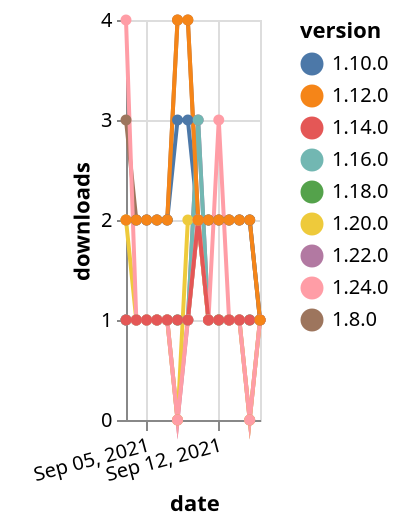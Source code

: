 {"$schema": "https://vega.github.io/schema/vega-lite/v5.json", "description": "A simple bar chart with embedded data.", "data": {"values": [{"date": "2021-09-03", "total": 185, "delta": 1, "version": "1.18.0"}, {"date": "2021-09-04", "total": 186, "delta": 1, "version": "1.18.0"}, {"date": "2021-09-05", "total": 187, "delta": 1, "version": "1.18.0"}, {"date": "2021-09-06", "total": 188, "delta": 1, "version": "1.18.0"}, {"date": "2021-09-07", "total": 189, "delta": 1, "version": "1.18.0"}, {"date": "2021-09-08", "total": 190, "delta": 1, "version": "1.18.0"}, {"date": "2021-09-09", "total": 191, "delta": 1, "version": "1.18.0"}, {"date": "2021-09-10", "total": 193, "delta": 2, "version": "1.18.0"}, {"date": "2021-09-11", "total": 194, "delta": 1, "version": "1.18.0"}, {"date": "2021-09-12", "total": 195, "delta": 1, "version": "1.18.0"}, {"date": "2021-09-13", "total": 196, "delta": 1, "version": "1.18.0"}, {"date": "2021-09-14", "total": 197, "delta": 1, "version": "1.18.0"}, {"date": "2021-09-15", "total": 198, "delta": 1, "version": "1.18.0"}, {"date": "2021-09-16", "total": 199, "delta": 1, "version": "1.18.0"}, {"date": "2021-09-03", "total": 196, "delta": 1, "version": "1.22.0"}, {"date": "2021-09-04", "total": 197, "delta": 1, "version": "1.22.0"}, {"date": "2021-09-05", "total": 198, "delta": 1, "version": "1.22.0"}, {"date": "2021-09-06", "total": 199, "delta": 1, "version": "1.22.0"}, {"date": "2021-09-07", "total": 200, "delta": 1, "version": "1.22.0"}, {"date": "2021-09-08", "total": 200, "delta": 0, "version": "1.22.0"}, {"date": "2021-09-09", "total": 201, "delta": 1, "version": "1.22.0"}, {"date": "2021-09-10", "total": 204, "delta": 3, "version": "1.22.0"}, {"date": "2021-09-11", "total": 205, "delta": 1, "version": "1.22.0"}, {"date": "2021-09-12", "total": 206, "delta": 1, "version": "1.22.0"}, {"date": "2021-09-13", "total": 207, "delta": 1, "version": "1.22.0"}, {"date": "2021-09-14", "total": 208, "delta": 1, "version": "1.22.0"}, {"date": "2021-09-15", "total": 208, "delta": 0, "version": "1.22.0"}, {"date": "2021-09-16", "total": 209, "delta": 1, "version": "1.22.0"}, {"date": "2021-09-03", "total": 3106, "delta": 3, "version": "1.8.0"}, {"date": "2021-09-04", "total": 3108, "delta": 2, "version": "1.8.0"}, {"date": "2021-09-05", "total": 3110, "delta": 2, "version": "1.8.0"}, {"date": "2021-09-06", "total": 3112, "delta": 2, "version": "1.8.0"}, {"date": "2021-09-07", "total": 3114, "delta": 2, "version": "1.8.0"}, {"date": "2021-09-08", "total": 3118, "delta": 4, "version": "1.8.0"}, {"date": "2021-09-09", "total": 3122, "delta": 4, "version": "1.8.0"}, {"date": "2021-09-10", "total": 3124, "delta": 2, "version": "1.8.0"}, {"date": "2021-09-11", "total": 3126, "delta": 2, "version": "1.8.0"}, {"date": "2021-09-12", "total": 3128, "delta": 2, "version": "1.8.0"}, {"date": "2021-09-13", "total": 3130, "delta": 2, "version": "1.8.0"}, {"date": "2021-09-14", "total": 3132, "delta": 2, "version": "1.8.0"}, {"date": "2021-09-15", "total": 3134, "delta": 2, "version": "1.8.0"}, {"date": "2021-09-16", "total": 3135, "delta": 1, "version": "1.8.0"}, {"date": "2021-09-03", "total": 2568, "delta": 2, "version": "1.10.0"}, {"date": "2021-09-04", "total": 2570, "delta": 2, "version": "1.10.0"}, {"date": "2021-09-05", "total": 2572, "delta": 2, "version": "1.10.0"}, {"date": "2021-09-06", "total": 2574, "delta": 2, "version": "1.10.0"}, {"date": "2021-09-07", "total": 2576, "delta": 2, "version": "1.10.0"}, {"date": "2021-09-08", "total": 2579, "delta": 3, "version": "1.10.0"}, {"date": "2021-09-09", "total": 2582, "delta": 3, "version": "1.10.0"}, {"date": "2021-09-10", "total": 2584, "delta": 2, "version": "1.10.0"}, {"date": "2021-09-11", "total": 2586, "delta": 2, "version": "1.10.0"}, {"date": "2021-09-12", "total": 2588, "delta": 2, "version": "1.10.0"}, {"date": "2021-09-13", "total": 2590, "delta": 2, "version": "1.10.0"}, {"date": "2021-09-14", "total": 2592, "delta": 2, "version": "1.10.0"}, {"date": "2021-09-15", "total": 2594, "delta": 2, "version": "1.10.0"}, {"date": "2021-09-16", "total": 2595, "delta": 1, "version": "1.10.0"}, {"date": "2021-09-03", "total": 164, "delta": 2, "version": "1.20.0"}, {"date": "2021-09-04", "total": 165, "delta": 1, "version": "1.20.0"}, {"date": "2021-09-05", "total": 166, "delta": 1, "version": "1.20.0"}, {"date": "2021-09-06", "total": 167, "delta": 1, "version": "1.20.0"}, {"date": "2021-09-07", "total": 168, "delta": 1, "version": "1.20.0"}, {"date": "2021-09-08", "total": 168, "delta": 0, "version": "1.20.0"}, {"date": "2021-09-09", "total": 170, "delta": 2, "version": "1.20.0"}, {"date": "2021-09-10", "total": 172, "delta": 2, "version": "1.20.0"}, {"date": "2021-09-11", "total": 173, "delta": 1, "version": "1.20.0"}, {"date": "2021-09-12", "total": 174, "delta": 1, "version": "1.20.0"}, {"date": "2021-09-13", "total": 175, "delta": 1, "version": "1.20.0"}, {"date": "2021-09-14", "total": 176, "delta": 1, "version": "1.20.0"}, {"date": "2021-09-15", "total": 176, "delta": 0, "version": "1.20.0"}, {"date": "2021-09-16", "total": 177, "delta": 1, "version": "1.20.0"}, {"date": "2021-09-03", "total": 338, "delta": 1, "version": "1.16.0"}, {"date": "2021-09-04", "total": 339, "delta": 1, "version": "1.16.0"}, {"date": "2021-09-05", "total": 340, "delta": 1, "version": "1.16.0"}, {"date": "2021-09-06", "total": 341, "delta": 1, "version": "1.16.0"}, {"date": "2021-09-07", "total": 342, "delta": 1, "version": "1.16.0"}, {"date": "2021-09-08", "total": 343, "delta": 1, "version": "1.16.0"}, {"date": "2021-09-09", "total": 344, "delta": 1, "version": "1.16.0"}, {"date": "2021-09-10", "total": 347, "delta": 3, "version": "1.16.0"}, {"date": "2021-09-11", "total": 348, "delta": 1, "version": "1.16.0"}, {"date": "2021-09-12", "total": 349, "delta": 1, "version": "1.16.0"}, {"date": "2021-09-13", "total": 350, "delta": 1, "version": "1.16.0"}, {"date": "2021-09-14", "total": 351, "delta": 1, "version": "1.16.0"}, {"date": "2021-09-15", "total": 352, "delta": 1, "version": "1.16.0"}, {"date": "2021-09-16", "total": 353, "delta": 1, "version": "1.16.0"}, {"date": "2021-09-03", "total": 126, "delta": 4, "version": "1.24.0"}, {"date": "2021-09-04", "total": 127, "delta": 1, "version": "1.24.0"}, {"date": "2021-09-05", "total": 128, "delta": 1, "version": "1.24.0"}, {"date": "2021-09-06", "total": 129, "delta": 1, "version": "1.24.0"}, {"date": "2021-09-07", "total": 130, "delta": 1, "version": "1.24.0"}, {"date": "2021-09-08", "total": 130, "delta": 0, "version": "1.24.0"}, {"date": "2021-09-09", "total": 131, "delta": 1, "version": "1.24.0"}, {"date": "2021-09-10", "total": 133, "delta": 2, "version": "1.24.0"}, {"date": "2021-09-11", "total": 134, "delta": 1, "version": "1.24.0"}, {"date": "2021-09-12", "total": 137, "delta": 3, "version": "1.24.0"}, {"date": "2021-09-13", "total": 138, "delta": 1, "version": "1.24.0"}, {"date": "2021-09-14", "total": 139, "delta": 1, "version": "1.24.0"}, {"date": "2021-09-15", "total": 139, "delta": 0, "version": "1.24.0"}, {"date": "2021-09-16", "total": 140, "delta": 1, "version": "1.24.0"}, {"date": "2021-09-03", "total": 237, "delta": 1, "version": "1.14.0"}, {"date": "2021-09-04", "total": 238, "delta": 1, "version": "1.14.0"}, {"date": "2021-09-05", "total": 239, "delta": 1, "version": "1.14.0"}, {"date": "2021-09-06", "total": 240, "delta": 1, "version": "1.14.0"}, {"date": "2021-09-07", "total": 241, "delta": 1, "version": "1.14.0"}, {"date": "2021-09-08", "total": 242, "delta": 1, "version": "1.14.0"}, {"date": "2021-09-09", "total": 243, "delta": 1, "version": "1.14.0"}, {"date": "2021-09-10", "total": 245, "delta": 2, "version": "1.14.0"}, {"date": "2021-09-11", "total": 246, "delta": 1, "version": "1.14.0"}, {"date": "2021-09-12", "total": 247, "delta": 1, "version": "1.14.0"}, {"date": "2021-09-13", "total": 248, "delta": 1, "version": "1.14.0"}, {"date": "2021-09-14", "total": 249, "delta": 1, "version": "1.14.0"}, {"date": "2021-09-15", "total": 250, "delta": 1, "version": "1.14.0"}, {"date": "2021-09-16", "total": 251, "delta": 1, "version": "1.14.0"}, {"date": "2021-09-03", "total": 2421, "delta": 2, "version": "1.12.0"}, {"date": "2021-09-04", "total": 2423, "delta": 2, "version": "1.12.0"}, {"date": "2021-09-05", "total": 2425, "delta": 2, "version": "1.12.0"}, {"date": "2021-09-06", "total": 2427, "delta": 2, "version": "1.12.0"}, {"date": "2021-09-07", "total": 2429, "delta": 2, "version": "1.12.0"}, {"date": "2021-09-08", "total": 2433, "delta": 4, "version": "1.12.0"}, {"date": "2021-09-09", "total": 2437, "delta": 4, "version": "1.12.0"}, {"date": "2021-09-10", "total": 2439, "delta": 2, "version": "1.12.0"}, {"date": "2021-09-11", "total": 2441, "delta": 2, "version": "1.12.0"}, {"date": "2021-09-12", "total": 2443, "delta": 2, "version": "1.12.0"}, {"date": "2021-09-13", "total": 2445, "delta": 2, "version": "1.12.0"}, {"date": "2021-09-14", "total": 2447, "delta": 2, "version": "1.12.0"}, {"date": "2021-09-15", "total": 2449, "delta": 2, "version": "1.12.0"}, {"date": "2021-09-16", "total": 2450, "delta": 1, "version": "1.12.0"}]}, "width": "container", "mark": {"type": "line", "point": {"filled": true}}, "encoding": {"x": {"field": "date", "type": "temporal", "timeUnit": "yearmonthdate", "title": "date", "axis": {"labelAngle": -15}}, "y": {"field": "delta", "type": "quantitative", "title": "downloads"}, "color": {"field": "version", "type": "nominal"}, "tooltip": {"field": "delta"}}}
